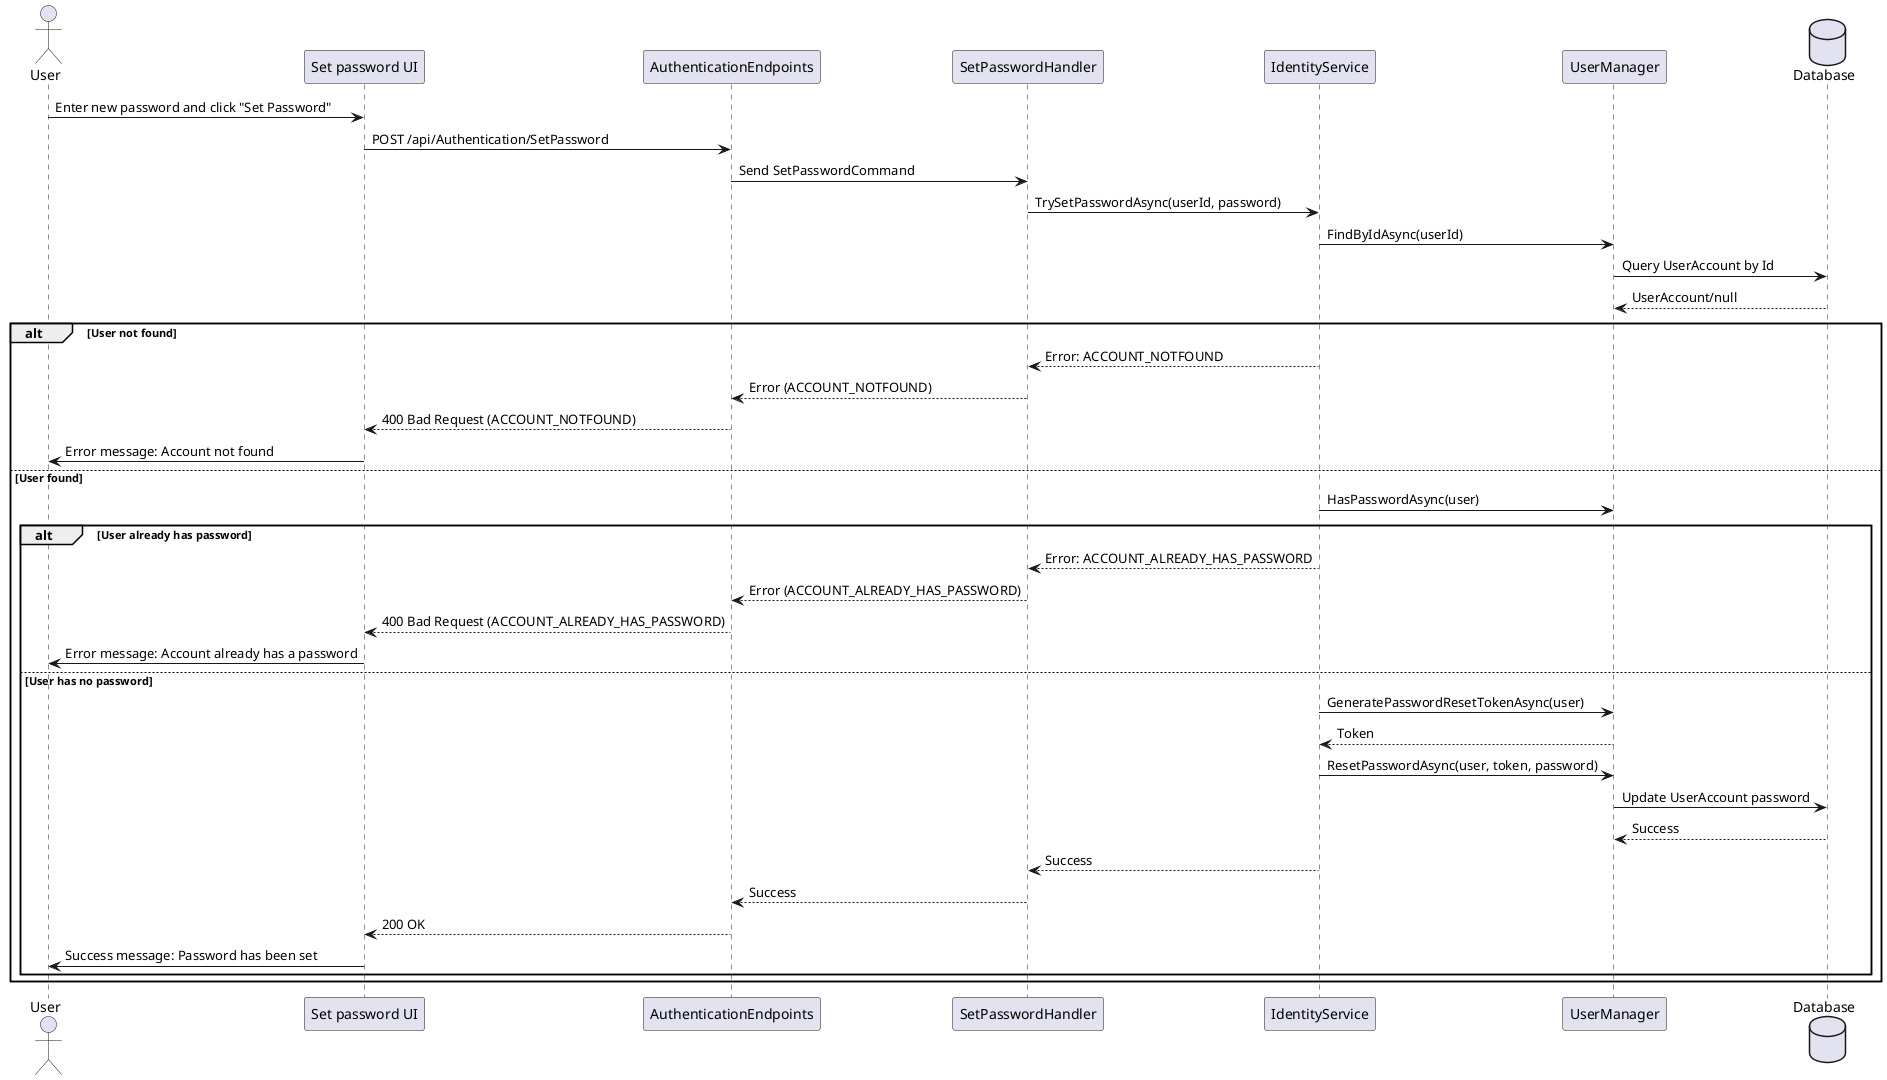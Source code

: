 @startuml
actor User
participant "Set password UI" as UI
participant AuthenticationEndpoints
participant SetPasswordHandler
participant IdentityService
participant UserManager
Database Database

User -> UI : Enter new password and click "Set Password"
UI -> AuthenticationEndpoints : POST /api/Authentication/SetPassword
AuthenticationEndpoints -> SetPasswordHandler : Send SetPasswordCommand
SetPasswordHandler -> IdentityService : TrySetPasswordAsync(userId, password)
IdentityService -> UserManager : FindByIdAsync(userId)
UserManager -> Database : Query UserAccount by Id
Database --> UserManager : UserAccount/null

alt User not found
    IdentityService --> SetPasswordHandler : Error: ACCOUNT_NOTFOUND
    SetPasswordHandler --> AuthenticationEndpoints : Error (ACCOUNT_NOTFOUND)
    AuthenticationEndpoints --> UI : 400 Bad Request (ACCOUNT_NOTFOUND)
    UI -> User : Error message: Account not found
else User found
    IdentityService -> UserManager : HasPasswordAsync(user)
    alt User already has password
        IdentityService --> SetPasswordHandler : Error: ACCOUNT_ALREADY_HAS_PASSWORD
        SetPasswordHandler --> AuthenticationEndpoints : Error (ACCOUNT_ALREADY_HAS_PASSWORD)
        AuthenticationEndpoints --> UI : 400 Bad Request (ACCOUNT_ALREADY_HAS_PASSWORD)
        UI -> User : Error message: Account already has a password
    else User has no password
        IdentityService -> UserManager : GeneratePasswordResetTokenAsync(user)
        UserManager --> IdentityService : Token
        IdentityService -> UserManager : ResetPasswordAsync(user, token, password)
        UserManager -> Database : Update UserAccount password
        Database --> UserManager : Success
        IdentityService --> SetPasswordHandler : Success
        SetPasswordHandler --> AuthenticationEndpoints : Success
        AuthenticationEndpoints --> UI : 200 OK
        UI -> User : Success message: Password has been set
    end
end
@enduml
